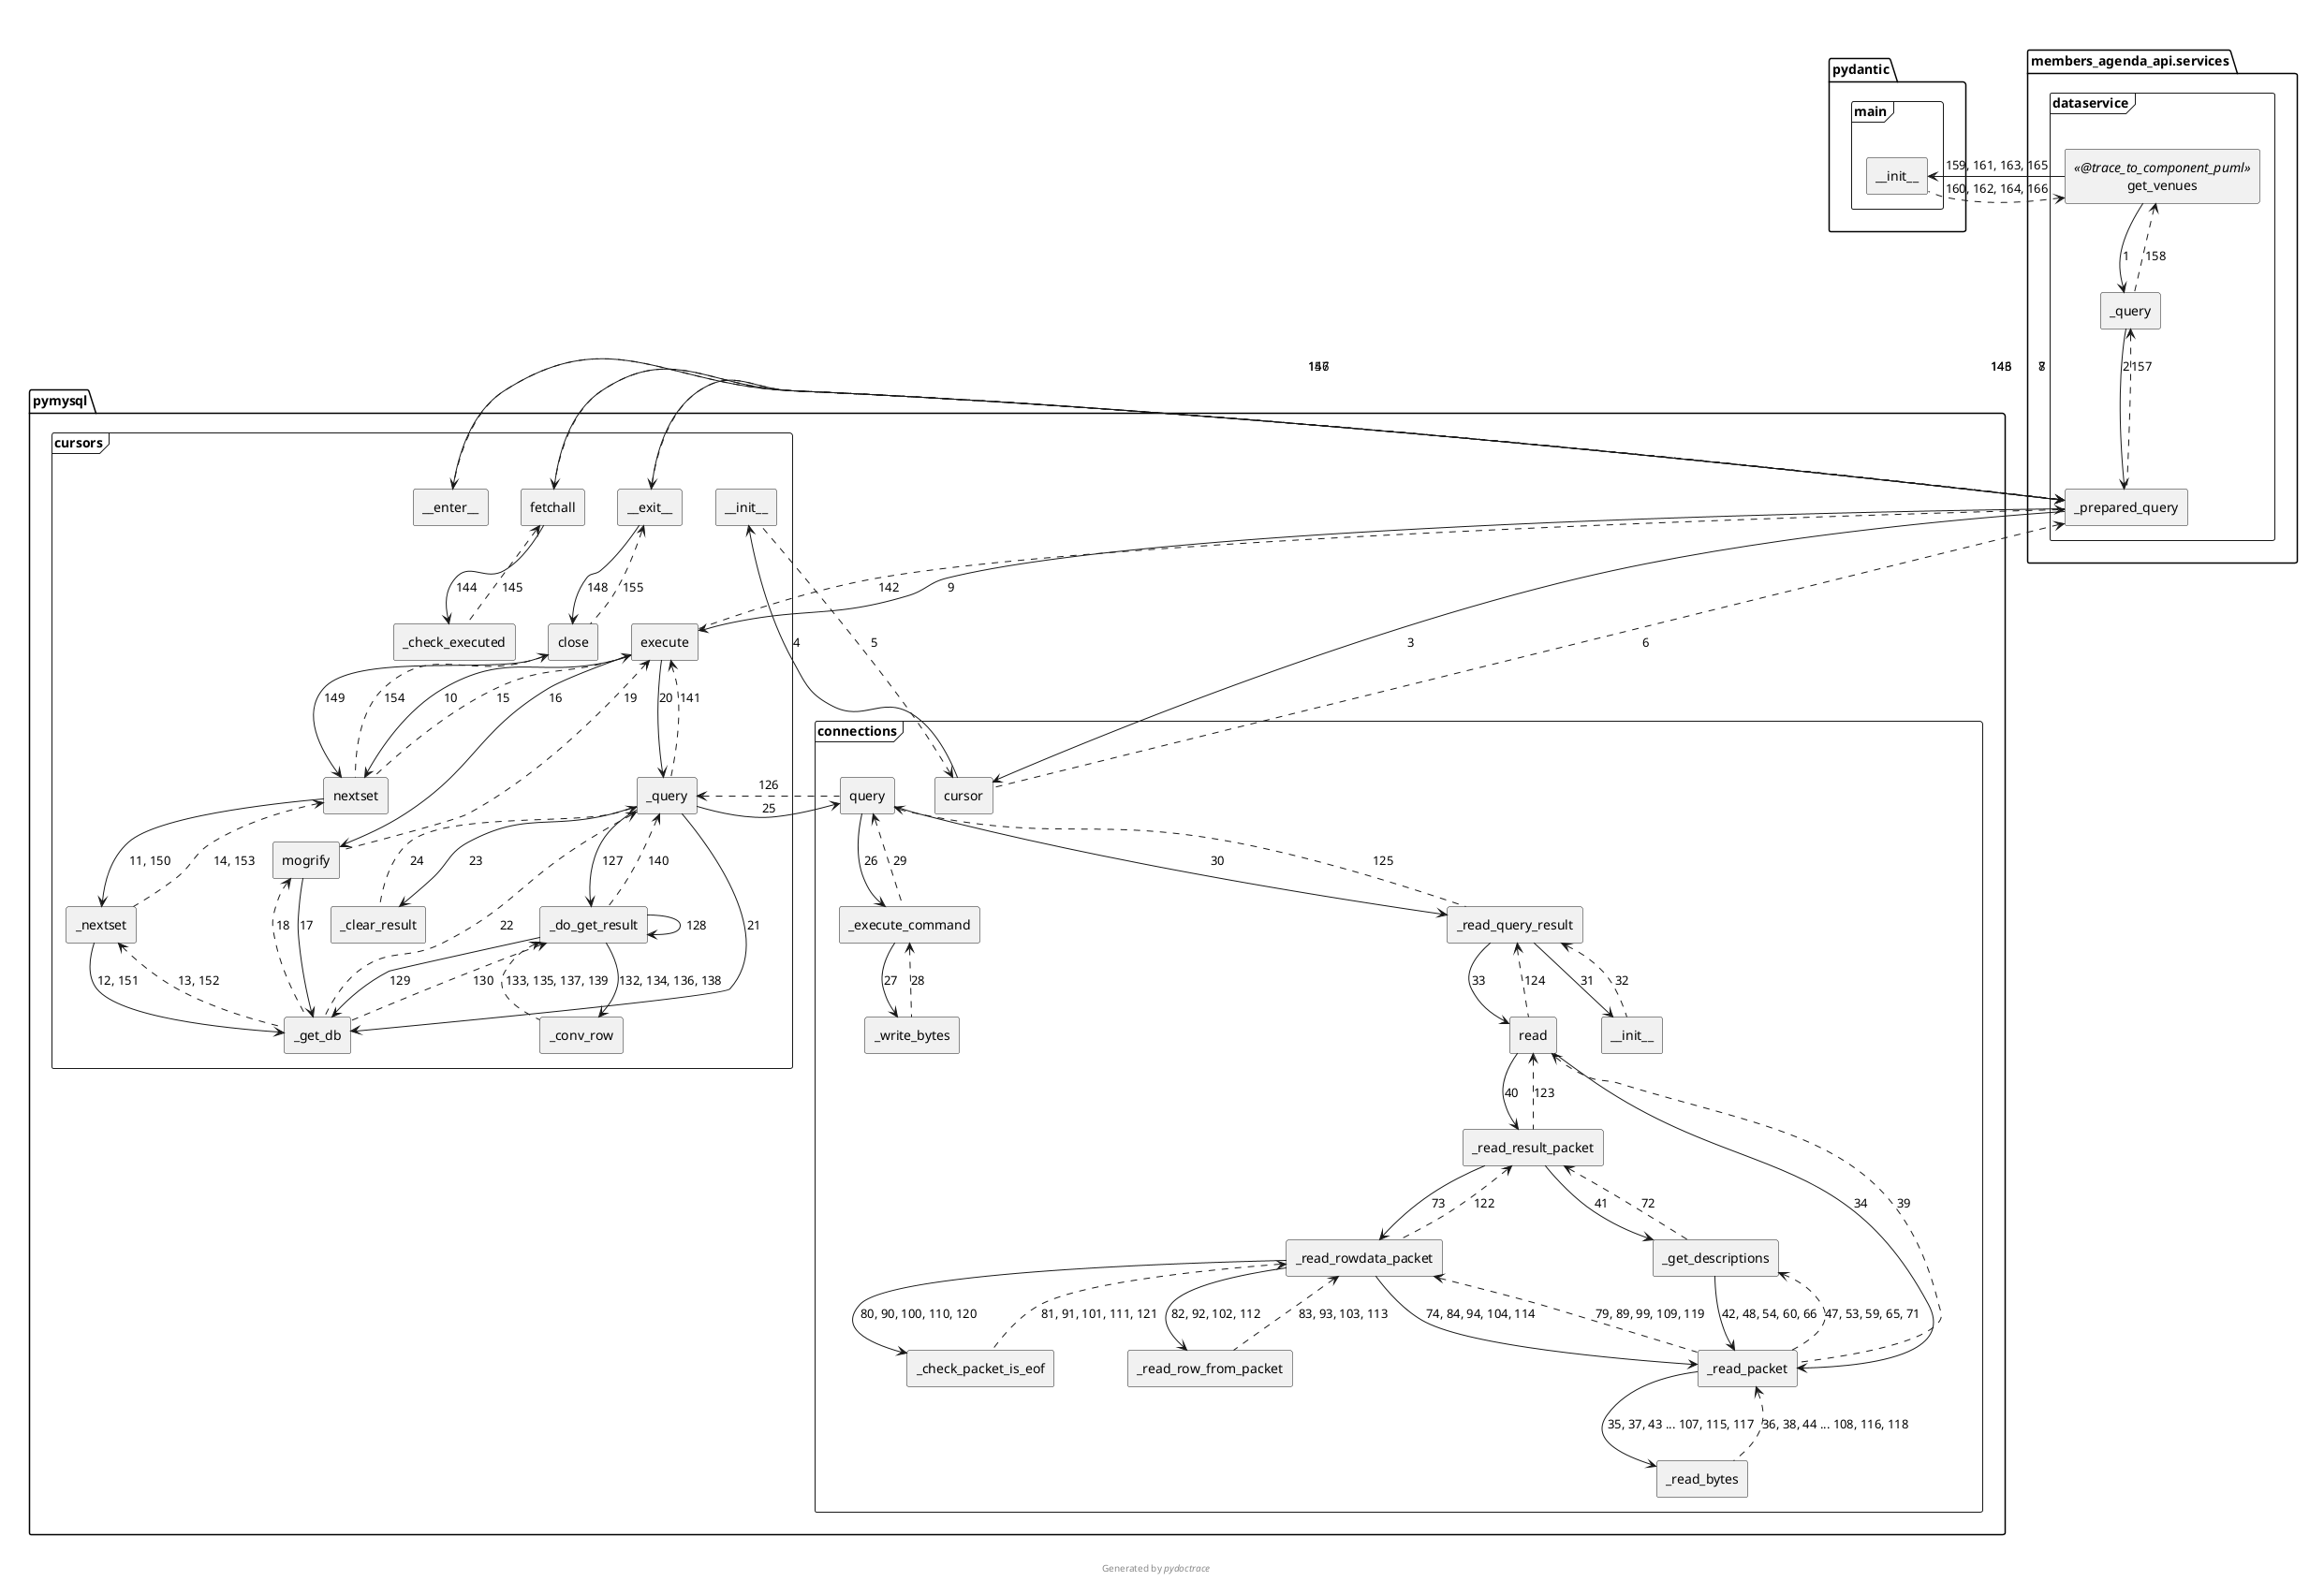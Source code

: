 @startuml members_agenda_api.services.dataservice.get_venues-component
skinparam BoxPadding 10
skinparam componentStyle rectangle

rectangle None #line:transparent;text:transparent {
  package members_agenda_api.services {
    frame dataservice {
      [members_agenda_api.services.dataservice.get_venues] as "get_venues" << @trace_to_component_puml >>
      [members_agenda_api.services.dataservice._query] as "_query"
      [members_agenda_api.services.dataservice._prepared_query] as "_prepared_query"
    }
  }
  package pymysql {
    frame connections {
      [pymysql.connections.cursor] as "cursor"
      [pymysql.connections.query] as "query"
      [pymysql.connections._execute_command] as "_execute_command"
      [pymysql.connections._write_bytes] as "_write_bytes"
      [pymysql.connections._read_query_result] as "_read_query_result"
      [pymysql.connections.~__init~__] as "~__init~__"
      [pymysql.connections.read] as "read"
      [pymysql.connections._read_packet] as "_read_packet"
      [pymysql.connections._read_bytes] as "_read_bytes"
      [pymysql.connections._read_result_packet] as "_read_result_packet"
      [pymysql.connections._get_descriptions] as "_get_descriptions"
      [pymysql.connections._read_rowdata_packet] as "_read_rowdata_packet"
      [pymysql.connections._check_packet_is_eof] as "_check_packet_is_eof"
      [pymysql.connections._read_row_from_packet] as "_read_row_from_packet"
    }
    frame cursors {
      [pymysql.cursors.~__init~__] as "~__init~__"
      [pymysql.cursors.~__enter~__] as "~__enter~__"
      [pymysql.cursors.execute] as "execute"
      [pymysql.cursors.nextset] as "nextset"
      [pymysql.cursors._nextset] as "_nextset"
      [pymysql.cursors._get_db] as "_get_db"
      [pymysql.cursors.mogrify] as "mogrify"
      [pymysql.cursors._query] as "_query"
      [pymysql.cursors._clear_result] as "_clear_result"
      [pymysql.cursors._do_get_result] as "_do_get_result"
      [pymysql.cursors._conv_row] as "_conv_row"
      [pymysql.cursors.fetchall] as "fetchall"
      [pymysql.cursors._check_executed] as "_check_executed"
      [pymysql.cursors.~__exit~__] as "~__exit~__"
      [pymysql.cursors.close] as "close"
    }
  }
  package pydantic {
    frame main {
      [pydantic.main.~__init~__] as "~__init~__"
    }
  }
}
[members_agenda_api.services.dataservice.get_venues] --> [members_agenda_api.services.dataservice._query] : 1
[members_agenda_api.services.dataservice.get_venues] <.. [members_agenda_api.services.dataservice._query] : 158
[members_agenda_api.services.dataservice._query] --> [members_agenda_api.services.dataservice._prepared_query] : 2
[members_agenda_api.services.dataservice._query] <.. [members_agenda_api.services.dataservice._prepared_query] : 157
[members_agenda_api.services.dataservice._prepared_query] -> [pymysql.connections.cursor] : 3
[members_agenda_api.services.dataservice._prepared_query] <. [pymysql.connections.cursor] : 6
[pymysql.connections.cursor] -> [pymysql.cursors.~__init~__] : 4
[pymysql.connections.cursor] <. [pymysql.cursors.~__init~__] : 5
[members_agenda_api.services.dataservice._prepared_query] -> [pymysql.cursors.~__enter~__] : 7
[members_agenda_api.services.dataservice._prepared_query] <. [pymysql.cursors.~__enter~__] : 8
[members_agenda_api.services.dataservice._prepared_query] -> [pymysql.cursors.execute] : 9
[members_agenda_api.services.dataservice._prepared_query] <. [pymysql.cursors.execute] : 142
[pymysql.cursors.execute] --> [pymysql.cursors.nextset] : 10
[pymysql.cursors.execute] <.. [pymysql.cursors.nextset] : 15
[pymysql.cursors.nextset] --> [pymysql.cursors._nextset] : 11, 150
[pymysql.cursors.nextset] <.. [pymysql.cursors._nextset] : 14, 153
[pymysql.cursors._nextset] --> [pymysql.cursors._get_db] : 12, 151
[pymysql.cursors._nextset] <.. [pymysql.cursors._get_db] : 13, 152
[pymysql.cursors.execute] --> [pymysql.cursors.mogrify] : 16
[pymysql.cursors.execute] <.. [pymysql.cursors.mogrify] : 19
[pymysql.cursors.mogrify] --> [pymysql.cursors._get_db] : 17
[pymysql.cursors.mogrify] <.. [pymysql.cursors._get_db] : 18
[pymysql.cursors.execute] --> [pymysql.cursors._query] : 20
[pymysql.cursors.execute] <.. [pymysql.cursors._query] : 141
[pymysql.cursors._query] --> [pymysql.cursors._get_db] : 21
[pymysql.cursors._query] <.. [pymysql.cursors._get_db] : 22
[pymysql.cursors._query] --> [pymysql.cursors._clear_result] : 23
[pymysql.cursors._query] <.. [pymysql.cursors._clear_result] : 24
[pymysql.cursors._query] -> [pymysql.connections.query] : 25
[pymysql.cursors._query] <. [pymysql.connections.query] : 126
[pymysql.connections.query] --> [pymysql.connections._execute_command] : 26
[pymysql.connections.query] <.. [pymysql.connections._execute_command] : 29
[pymysql.connections._execute_command] --> [pymysql.connections._write_bytes] : 27
[pymysql.connections._execute_command] <.. [pymysql.connections._write_bytes] : 28
[pymysql.connections.query] --> [pymysql.connections._read_query_result] : 30
[pymysql.connections.query] <.. [pymysql.connections._read_query_result] : 125
[pymysql.connections._read_query_result] --> [pymysql.connections.~__init~__] : 31
[pymysql.connections._read_query_result] <.. [pymysql.connections.~__init~__] : 32
[pymysql.connections._read_query_result] --> [pymysql.connections.read] : 33
[pymysql.connections._read_query_result] <.. [pymysql.connections.read] : 124
[pymysql.connections.read] --> [pymysql.connections._read_packet] : 34
[pymysql.connections.read] <.. [pymysql.connections._read_packet] : 39
[pymysql.connections._read_packet] --> [pymysql.connections._read_bytes] : 35, 37, 43 ... 107, 115, 117
[pymysql.connections._read_packet] <.. [pymysql.connections._read_bytes] : 36, 38, 44 ... 108, 116, 118
[pymysql.connections.read] --> [pymysql.connections._read_result_packet] : 40
[pymysql.connections.read] <.. [pymysql.connections._read_result_packet] : 123
[pymysql.connections._read_result_packet] --> [pymysql.connections._get_descriptions] : 41
[pymysql.connections._read_result_packet] <.. [pymysql.connections._get_descriptions] : 72
[pymysql.connections._get_descriptions] --> [pymysql.connections._read_packet] : 42, 48, 54, 60, 66
[pymysql.connections._get_descriptions] <.. [pymysql.connections._read_packet] : 47, 53, 59, 65, 71
[pymysql.connections._read_result_packet] --> [pymysql.connections._read_rowdata_packet] : 73
[pymysql.connections._read_result_packet] <.. [pymysql.connections._read_rowdata_packet] : 122
[pymysql.connections._read_rowdata_packet] --> [pymysql.connections._read_packet] : 74, 84, 94, 104, 114
[pymysql.connections._read_rowdata_packet] <.. [pymysql.connections._read_packet] : 79, 89, 99, 109, 119
[pymysql.connections._read_rowdata_packet] --> [pymysql.connections._check_packet_is_eof] : 80, 90, 100, 110, 120
[pymysql.connections._read_rowdata_packet] <.. [pymysql.connections._check_packet_is_eof] : 81, 91, 101, 111, 121
[pymysql.connections._read_rowdata_packet] --> [pymysql.connections._read_row_from_packet] : 82, 92, 102, 112
[pymysql.connections._read_rowdata_packet] <.. [pymysql.connections._read_row_from_packet] : 83, 93, 103, 113
[pymysql.cursors._query] --> [pymysql.cursors._do_get_result] : 127
[pymysql.cursors._query] <.. [pymysql.cursors._do_get_result] : 140
[pymysql.cursors._do_get_result] -> [pymysql.cursors._do_get_result] : 128
[pymysql.cursors._do_get_result] --> [pymysql.cursors._get_db] : 129
[pymysql.cursors._do_get_result] <.. [pymysql.cursors._get_db] : 130
[pymysql.cursors._do_get_result] --> [pymysql.cursors._conv_row] : 132, 134, 136, 138
[pymysql.cursors._do_get_result] <.. [pymysql.cursors._conv_row] : 133, 135, 137, 139
[members_agenda_api.services.dataservice._prepared_query] -> [pymysql.cursors.fetchall] : 143
[members_agenda_api.services.dataservice._prepared_query] <. [pymysql.cursors.fetchall] : 146
[pymysql.cursors.fetchall] --> [pymysql.cursors._check_executed] : 144
[pymysql.cursors.fetchall] <.. [pymysql.cursors._check_executed] : 145
[members_agenda_api.services.dataservice._prepared_query] -> [pymysql.cursors.~__exit~__] : 147
[members_agenda_api.services.dataservice._prepared_query] <. [pymysql.cursors.~__exit~__] : 156
[pymysql.cursors.~__exit~__] --> [pymysql.cursors.close] : 148
[pymysql.cursors.~__exit~__] <.. [pymysql.cursors.close] : 155
[pymysql.cursors.close] --> [pymysql.cursors.nextset] : 149
[pymysql.cursors.close] <.. [pymysql.cursors.nextset] : 154
[members_agenda_api.services.dataservice.get_venues] -> [pydantic.main.~__init~__] : 159, 161, 163, 165
[members_agenda_api.services.dataservice.get_venues] <. [pydantic.main.~__init~__] : 160, 162, 164, 166

footer Generated by //pydoctrace//
@enduml

